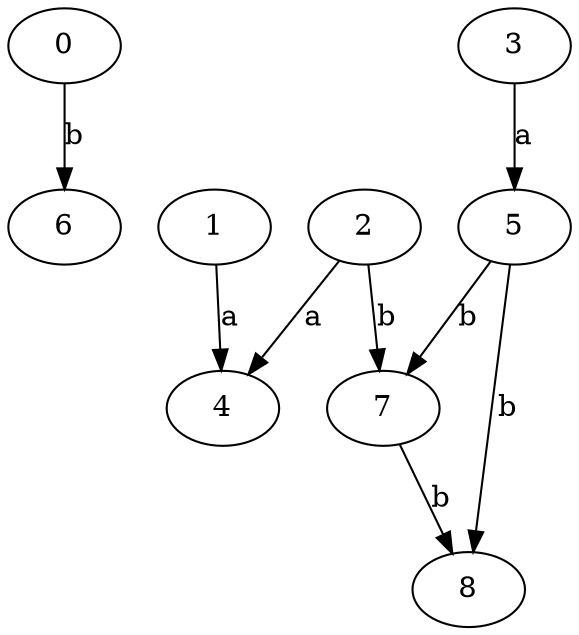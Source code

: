 strict digraph  {
0;
2;
3;
4;
5;
6;
7;
8;
1;
0 -> 6  [label=b];
2 -> 4  [label=a];
2 -> 7  [label=b];
3 -> 5  [label=a];
5 -> 7  [label=b];
5 -> 8  [label=b];
7 -> 8  [label=b];
1 -> 4  [label=a];
}
